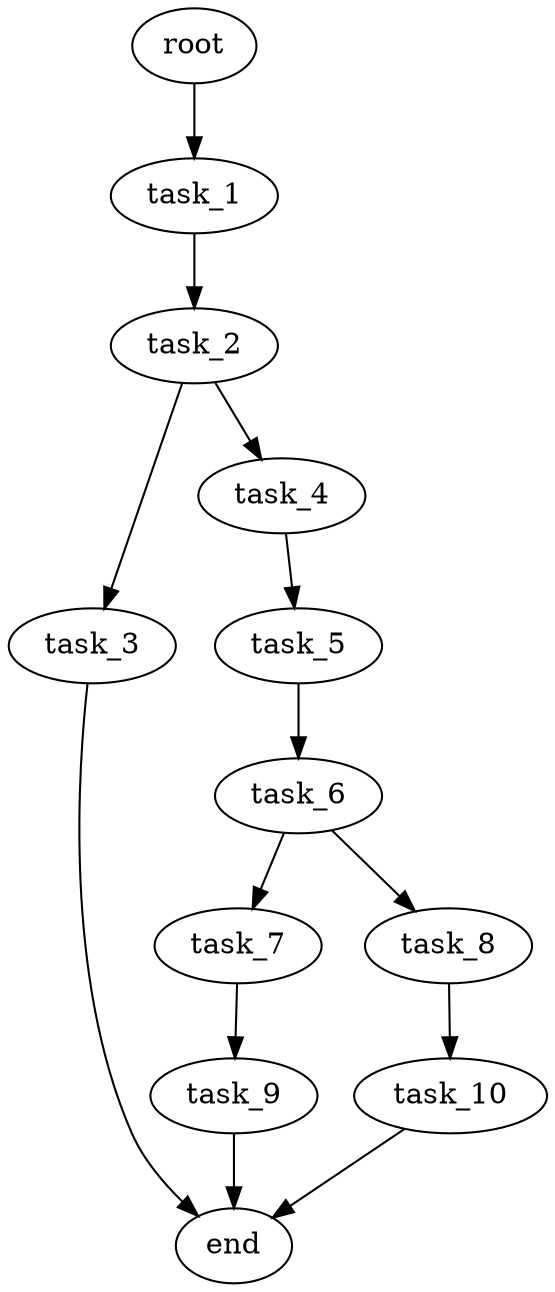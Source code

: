 digraph G {
  root [size="0.000000e+00"];
  task_1 [size="8.107682e+09"];
  task_2 [size="2.668790e+09"];
  task_3 [size="7.873958e+09"];
  task_4 [size="1.081848e+09"];
  task_5 [size="8.721796e+09"];
  task_6 [size="8.586074e+09"];
  task_7 [size="2.225115e+09"];
  task_8 [size="8.166049e+09"];
  task_9 [size="4.603572e+09"];
  task_10 [size="3.052603e+09"];
  end [size="0.000000e+00"];

  root -> task_1 [size="1.000000e-12"];
  task_1 -> task_2 [size="2.668790e+08"];
  task_2 -> task_3 [size="7.873958e+08"];
  task_2 -> task_4 [size="1.081848e+08"];
  task_3 -> end [size="1.000000e-12"];
  task_4 -> task_5 [size="8.721796e+08"];
  task_5 -> task_6 [size="8.586074e+08"];
  task_6 -> task_7 [size="2.225115e+08"];
  task_6 -> task_8 [size="8.166049e+08"];
  task_7 -> task_9 [size="4.603572e+08"];
  task_8 -> task_10 [size="3.052603e+08"];
  task_9 -> end [size="1.000000e-12"];
  task_10 -> end [size="1.000000e-12"];
}
